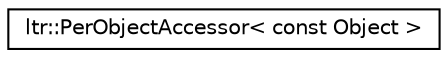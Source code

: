 digraph G
{
  edge [fontname="Helvetica",fontsize="10",labelfontname="Helvetica",labelfontsize="10"];
  node [fontname="Helvetica",fontsize="10",shape=record];
  rankdir="LR";
  Node1 [label="ltr::PerObjectAccessor\< const Object \>",height=0.2,width=0.4,color="black", fillcolor="white", style="filled",URL="$classltr_1_1_per_object_accessor_3_01const_01_object_01_4.html"];
}
